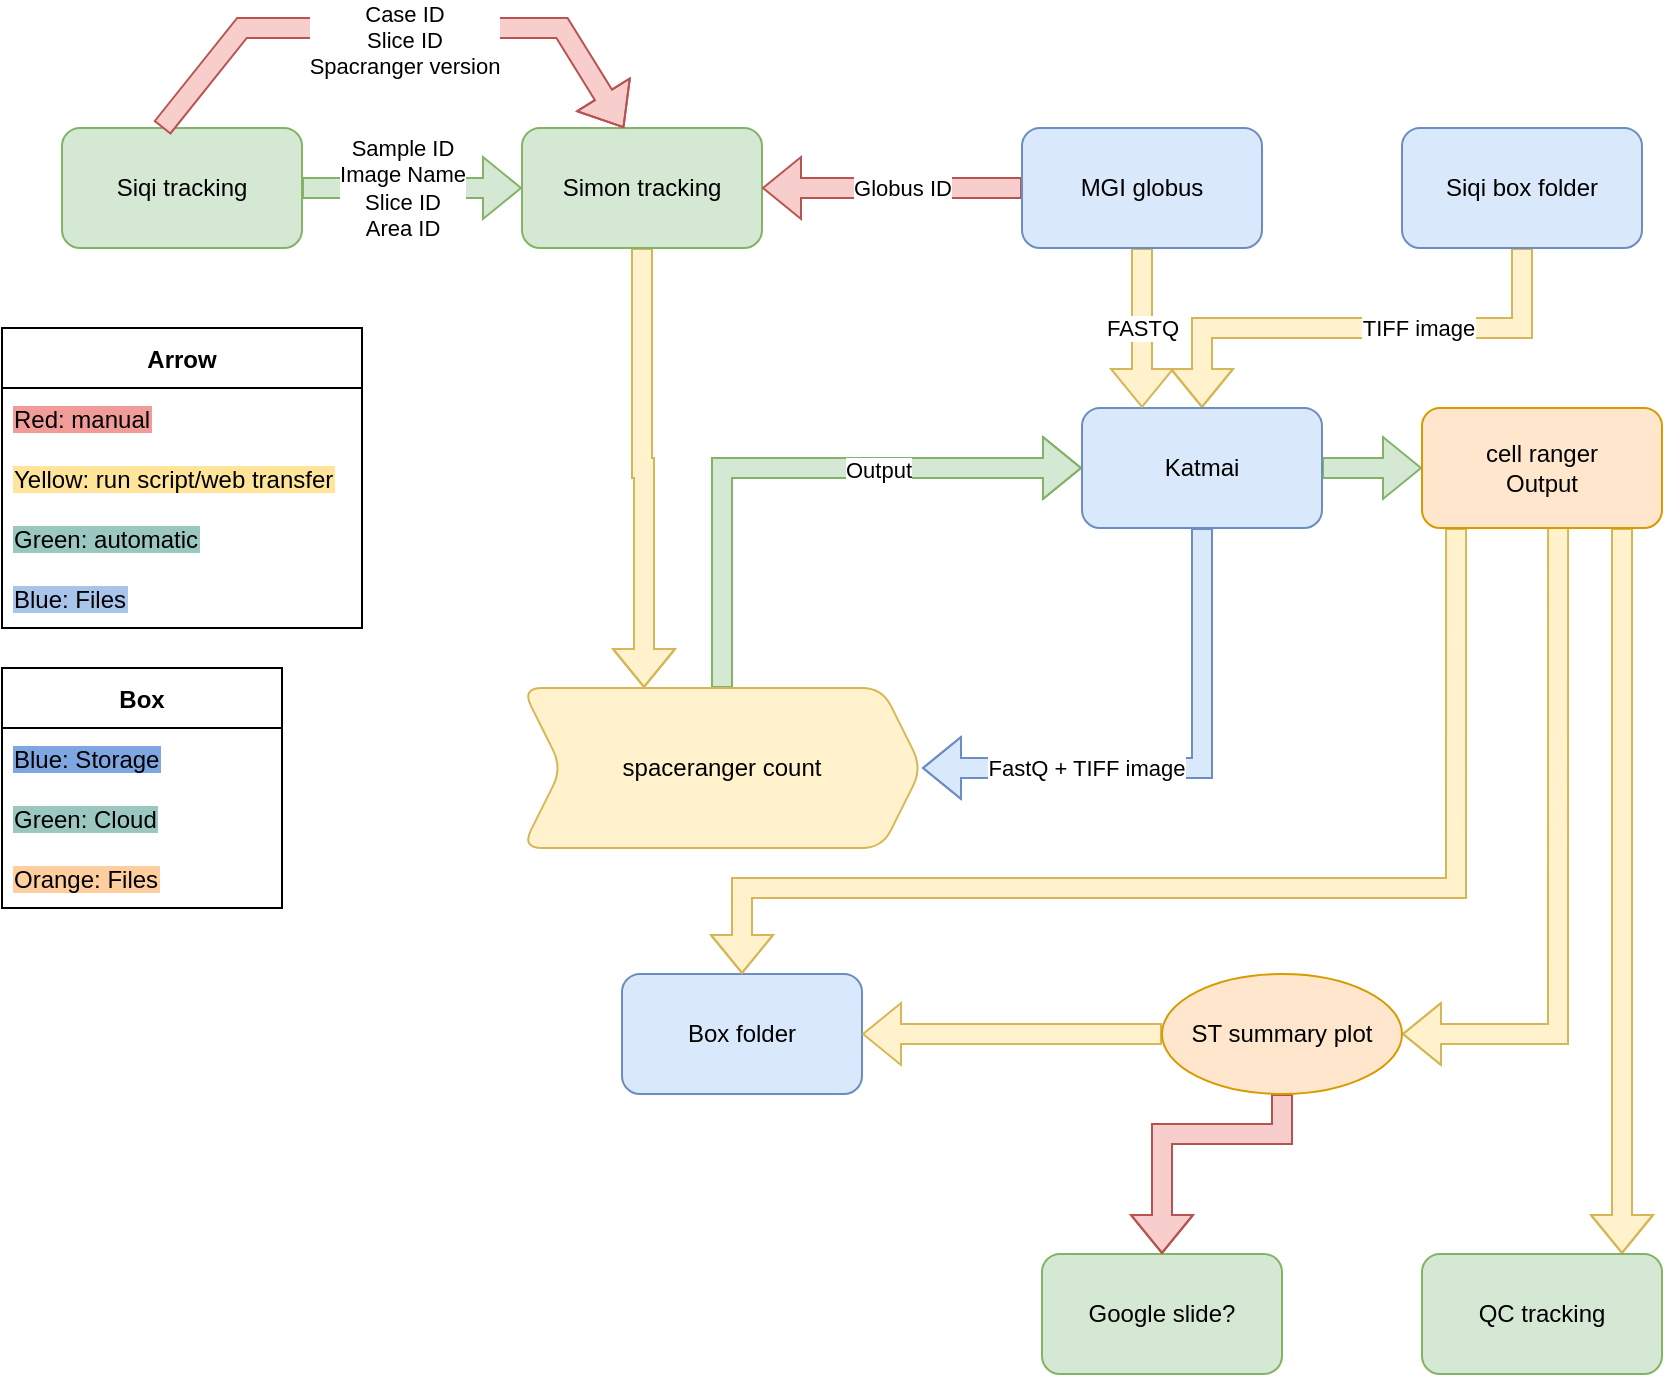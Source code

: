<mxfile version="20.2.8" type="github">
  <diagram id="chlIG1ylPpCfMNX09vV1" name="Page-1">
    <mxGraphModel dx="2028" dy="1056" grid="1" gridSize="10" guides="1" tooltips="1" connect="1" arrows="1" fold="1" page="1" pageScale="1" pageWidth="850" pageHeight="1100" math="0" shadow="0">
      <root>
        <mxCell id="0" />
        <mxCell id="1" parent="0" />
        <mxCell id="7oGNp_6ggQTnMtsgFMvF-4" value="" style="edgeStyle=orthogonalEdgeStyle;rounded=0;orthogonalLoop=1;jettySize=auto;html=1;strokeColor=#82b366;shape=flexArrow;fillColor=#d5e8d4;" parent="1" source="7oGNp_6ggQTnMtsgFMvF-2" target="7oGNp_6ggQTnMtsgFMvF-3" edge="1">
          <mxGeometry relative="1" as="geometry" />
        </mxCell>
        <mxCell id="7oGNp_6ggQTnMtsgFMvF-15" value="Sample ID&lt;br&gt;Image Name&lt;br&gt;Slice ID&lt;br&gt;Area ID" style="edgeLabel;html=1;align=center;verticalAlign=middle;resizable=0;points=[];" parent="7oGNp_6ggQTnMtsgFMvF-4" vertex="1" connectable="0">
          <mxGeometry x="-0.345" y="-4" relative="1" as="geometry">
            <mxPoint x="14" y="-4" as="offset" />
          </mxGeometry>
        </mxCell>
        <mxCell id="7oGNp_6ggQTnMtsgFMvF-2" value="Siqi tracking" style="rounded=1;whiteSpace=wrap;html=1;fillColor=#d5e8d4;strokeColor=#82b366;" parent="1" vertex="1">
          <mxGeometry x="-800" y="220" width="120" height="60" as="geometry" />
        </mxCell>
        <mxCell id="7oGNp_6ggQTnMtsgFMvF-6" value="" style="edgeStyle=orthogonalEdgeStyle;rounded=0;orthogonalLoop=1;jettySize=auto;html=1;strokeColor=#d6b656;entryX=0.305;entryY=0;entryDx=0;entryDy=0;entryPerimeter=0;shape=flexArrow;fillColor=#fff2cc;" parent="1" source="7oGNp_6ggQTnMtsgFMvF-3" target="7oGNp_6ggQTnMtsgFMvF-5" edge="1">
          <mxGeometry relative="1" as="geometry" />
        </mxCell>
        <mxCell id="7oGNp_6ggQTnMtsgFMvF-3" value="Simon tracking" style="whiteSpace=wrap;html=1;rounded=1;fillColor=#d5e8d4;strokeColor=#82b366;" parent="1" vertex="1">
          <mxGeometry x="-570" y="220" width="120" height="60" as="geometry" />
        </mxCell>
        <mxCell id="7oGNp_6ggQTnMtsgFMvF-21" style="edgeStyle=orthogonalEdgeStyle;shape=flexArrow;curved=1;rounded=0;orthogonalLoop=1;jettySize=auto;html=1;entryX=0;entryY=0.5;entryDx=0;entryDy=0;strokeColor=#82b366;fillColor=#d5e8d4;" parent="1" source="7oGNp_6ggQTnMtsgFMvF-5" target="7oGNp_6ggQTnMtsgFMvF-8" edge="1">
          <mxGeometry relative="1" as="geometry">
            <Array as="points">
              <mxPoint x="-470" y="390" />
            </Array>
          </mxGeometry>
        </mxCell>
        <mxCell id="7oGNp_6ggQTnMtsgFMvF-22" value="Output" style="edgeLabel;html=1;align=center;verticalAlign=middle;resizable=0;points=[];" parent="7oGNp_6ggQTnMtsgFMvF-21" vertex="1" connectable="0">
          <mxGeometry x="0.297" y="-1" relative="1" as="geometry">
            <mxPoint as="offset" />
          </mxGeometry>
        </mxCell>
        <mxCell id="7oGNp_6ggQTnMtsgFMvF-5" value="spaceranger count" style="shape=step;perimeter=stepPerimeter;whiteSpace=wrap;html=1;fixedSize=1;rounded=1;fillColor=#fff2cc;strokeColor=#d6b656;" parent="1" vertex="1">
          <mxGeometry x="-570" y="500" width="200" height="80" as="geometry" />
        </mxCell>
        <mxCell id="7oGNp_6ggQTnMtsgFMvF-9" value="TIFF image" style="edgeStyle=orthogonalEdgeStyle;rounded=0;orthogonalLoop=1;jettySize=auto;html=1;exitX=0.5;exitY=1;exitDx=0;exitDy=0;strokeColor=#d6b656;shape=flexArrow;fillColor=#fff2cc;" parent="1" source="7oGNp_6ggQTnMtsgFMvF-7" target="7oGNp_6ggQTnMtsgFMvF-8" edge="1">
          <mxGeometry x="-0.231" relative="1" as="geometry">
            <Array as="points">
              <mxPoint x="-70" y="320" />
              <mxPoint x="-230" y="320" />
            </Array>
            <mxPoint as="offset" />
          </mxGeometry>
        </mxCell>
        <mxCell id="7oGNp_6ggQTnMtsgFMvF-7" value="Siqi box folder" style="rounded=1;whiteSpace=wrap;html=1;fillColor=#dae8fc;strokeColor=#6c8ebf;" parent="1" vertex="1">
          <mxGeometry x="-130" y="220" width="120" height="60" as="geometry" />
        </mxCell>
        <mxCell id="7oGNp_6ggQTnMtsgFMvF-20" style="edgeStyle=orthogonalEdgeStyle;shape=flexArrow;curved=1;rounded=0;orthogonalLoop=1;jettySize=auto;html=1;exitX=0.5;exitY=1;exitDx=0;exitDy=0;entryX=1;entryY=0.5;entryDx=0;entryDy=0;strokeColor=#6c8ebf;fillColor=#dae8fc;" parent="1" source="7oGNp_6ggQTnMtsgFMvF-8" target="7oGNp_6ggQTnMtsgFMvF-5" edge="1">
          <mxGeometry relative="1" as="geometry" />
        </mxCell>
        <mxCell id="7oGNp_6ggQTnMtsgFMvF-45" value="FastQ + TIFF image" style="edgeLabel;html=1;align=center;verticalAlign=middle;resizable=0;points=[];" parent="7oGNp_6ggQTnMtsgFMvF-20" vertex="1" connectable="0">
          <mxGeometry x="0.369" y="4" relative="1" as="geometry">
            <mxPoint y="-4" as="offset" />
          </mxGeometry>
        </mxCell>
        <mxCell id="7oGNp_6ggQTnMtsgFMvF-29" value="" style="edgeStyle=orthogonalEdgeStyle;shape=flexArrow;curved=1;rounded=0;orthogonalLoop=1;jettySize=auto;html=1;strokeColor=#82b366;exitX=1;exitY=0.5;exitDx=0;exitDy=0;fillColor=#d5e8d4;" parent="1" source="7oGNp_6ggQTnMtsgFMvF-8" target="7oGNp_6ggQTnMtsgFMvF-28" edge="1">
          <mxGeometry relative="1" as="geometry" />
        </mxCell>
        <mxCell id="7oGNp_6ggQTnMtsgFMvF-8" value="Katmai" style="whiteSpace=wrap;html=1;rounded=1;fillColor=#dae8fc;strokeColor=#6c8ebf;" parent="1" vertex="1">
          <mxGeometry x="-290" y="360" width="120" height="60" as="geometry" />
        </mxCell>
        <mxCell id="7oGNp_6ggQTnMtsgFMvF-12" value="FASTQ" style="edgeStyle=orthogonalEdgeStyle;rounded=0;orthogonalLoop=1;jettySize=auto;html=1;entryX=0.25;entryY=0;entryDx=0;entryDy=0;strokeColor=#d6b656;shape=flexArrow;fillColor=#fff2cc;" parent="1" source="7oGNp_6ggQTnMtsgFMvF-10" target="7oGNp_6ggQTnMtsgFMvF-8" edge="1">
          <mxGeometry relative="1" as="geometry">
            <mxPoint x="-270" y="340" as="targetPoint" />
          </mxGeometry>
        </mxCell>
        <mxCell id="7oGNp_6ggQTnMtsgFMvF-17" style="edgeStyle=orthogonalEdgeStyle;curved=1;rounded=0;orthogonalLoop=1;jettySize=auto;html=1;strokeColor=#b85450;shape=flexArrow;fillColor=#f8cecc;" parent="1" source="7oGNp_6ggQTnMtsgFMvF-10" target="7oGNp_6ggQTnMtsgFMvF-3" edge="1">
          <mxGeometry relative="1" as="geometry" />
        </mxCell>
        <mxCell id="7oGNp_6ggQTnMtsgFMvF-18" value="Globus ID" style="edgeLabel;html=1;align=center;verticalAlign=middle;resizable=0;points=[];" parent="7oGNp_6ggQTnMtsgFMvF-17" vertex="1" connectable="0">
          <mxGeometry x="0.277" y="1" relative="1" as="geometry">
            <mxPoint x="23" y="-1" as="offset" />
          </mxGeometry>
        </mxCell>
        <mxCell id="7oGNp_6ggQTnMtsgFMvF-10" value="MGI globus" style="whiteSpace=wrap;html=1;rounded=1;fillColor=#dae8fc;strokeColor=#6c8ebf;" parent="1" vertex="1">
          <mxGeometry x="-320" y="220" width="120" height="60" as="geometry" />
        </mxCell>
        <mxCell id="7oGNp_6ggQTnMtsgFMvF-13" value="" style="curved=1;endArrow=classic;html=1;rounded=0;entryX=0.425;entryY=0;entryDx=0;entryDy=0;entryPerimeter=0;strokeColor=#b85450;shape=flexArrow;fillColor=#f8cecc;" parent="1" target="7oGNp_6ggQTnMtsgFMvF-3" edge="1">
          <mxGeometry width="50" height="50" relative="1" as="geometry">
            <mxPoint x="-750" y="220" as="sourcePoint" />
            <mxPoint x="-700" y="170" as="targetPoint" />
            <Array as="points">
              <mxPoint x="-710" y="170" />
              <mxPoint x="-550" y="170" />
            </Array>
          </mxGeometry>
        </mxCell>
        <mxCell id="7oGNp_6ggQTnMtsgFMvF-14" value="Case ID&lt;br&gt;Slice ID&lt;br&gt;Spacranger version" style="edgeLabel;html=1;align=center;verticalAlign=middle;resizable=0;points=[];" parent="7oGNp_6ggQTnMtsgFMvF-13" vertex="1" connectable="0">
          <mxGeometry x="-0.204" y="-3" relative="1" as="geometry">
            <mxPoint x="32" y="3" as="offset" />
          </mxGeometry>
        </mxCell>
        <mxCell id="7oGNp_6ggQTnMtsgFMvF-23" value="Box folder" style="whiteSpace=wrap;html=1;rounded=1;fillColor=#dae8fc;strokeColor=#6c8ebf;" parent="1" vertex="1">
          <mxGeometry x="-520" y="643" width="120" height="60" as="geometry" />
        </mxCell>
        <mxCell id="7oGNp_6ggQTnMtsgFMvF-34" value="" style="edgeStyle=orthogonalEdgeStyle;shape=flexArrow;curved=1;rounded=0;orthogonalLoop=1;jettySize=auto;html=1;strokeColor=#d6b656;exitX=0.567;exitY=0.983;exitDx=0;exitDy=0;exitPerimeter=0;fillColor=#fff2cc;" parent="1" source="7oGNp_6ggQTnMtsgFMvF-28" target="7oGNp_6ggQTnMtsgFMvF-33" edge="1">
          <mxGeometry relative="1" as="geometry">
            <Array as="points">
              <mxPoint x="-52" y="673" />
            </Array>
          </mxGeometry>
        </mxCell>
        <mxCell id="7oGNp_6ggQTnMtsgFMvF-38" value="" style="edgeStyle=orthogonalEdgeStyle;shape=flexArrow;curved=1;rounded=0;orthogonalLoop=1;jettySize=auto;html=1;strokeColor=#d6b656;fillColor=#fff2cc;" parent="1" source="7oGNp_6ggQTnMtsgFMvF-28" target="7oGNp_6ggQTnMtsgFMvF-37" edge="1">
          <mxGeometry relative="1" as="geometry">
            <Array as="points">
              <mxPoint x="-20" y="630" />
              <mxPoint x="-20" y="630" />
            </Array>
          </mxGeometry>
        </mxCell>
        <mxCell id="7oGNp_6ggQTnMtsgFMvF-43" style="edgeStyle=orthogonalEdgeStyle;shape=flexArrow;curved=1;rounded=0;orthogonalLoop=1;jettySize=auto;html=1;strokeColor=#d6b656;exitX=0.142;exitY=1;exitDx=0;exitDy=0;exitPerimeter=0;fillColor=#fff2cc;" parent="1" source="7oGNp_6ggQTnMtsgFMvF-28" target="7oGNp_6ggQTnMtsgFMvF-23" edge="1">
          <mxGeometry relative="1" as="geometry">
            <Array as="points">
              <mxPoint x="-103" y="600" />
              <mxPoint x="-460" y="600" />
            </Array>
          </mxGeometry>
        </mxCell>
        <mxCell id="7oGNp_6ggQTnMtsgFMvF-28" value="cell ranger &lt;br&gt;Output" style="whiteSpace=wrap;html=1;rounded=1;fillColor=#ffe6cc;strokeColor=#d79b00;" parent="1" vertex="1">
          <mxGeometry x="-120" y="360" width="120" height="60" as="geometry" />
        </mxCell>
        <mxCell id="7oGNp_6ggQTnMtsgFMvF-31" value="Google slide?" style="whiteSpace=wrap;html=1;rounded=1;fillColor=#d5e8d4;strokeColor=#82b366;" parent="1" vertex="1">
          <mxGeometry x="-310" y="783" width="120" height="60" as="geometry" />
        </mxCell>
        <mxCell id="7oGNp_6ggQTnMtsgFMvF-39" value="" style="edgeStyle=orthogonalEdgeStyle;shape=flexArrow;curved=1;rounded=0;orthogonalLoop=1;jettySize=auto;html=1;strokeColor=#b85450;exitX=0.5;exitY=1;exitDx=0;exitDy=0;fillColor=#f8cecc;" parent="1" source="7oGNp_6ggQTnMtsgFMvF-33" target="7oGNp_6ggQTnMtsgFMvF-31" edge="1">
          <mxGeometry relative="1" as="geometry">
            <Array as="points">
              <mxPoint x="-190" y="723" />
              <mxPoint x="-250" y="723" />
            </Array>
          </mxGeometry>
        </mxCell>
        <mxCell id="7oGNp_6ggQTnMtsgFMvF-40" style="edgeStyle=orthogonalEdgeStyle;shape=flexArrow;curved=1;rounded=0;orthogonalLoop=1;jettySize=auto;html=1;exitX=0;exitY=0.5;exitDx=0;exitDy=0;strokeColor=#d6b656;fillColor=#fff2cc;" parent="1" source="7oGNp_6ggQTnMtsgFMvF-33" target="7oGNp_6ggQTnMtsgFMvF-23" edge="1">
          <mxGeometry relative="1" as="geometry" />
        </mxCell>
        <mxCell id="7oGNp_6ggQTnMtsgFMvF-33" value="ST summary plot" style="ellipse;whiteSpace=wrap;html=1;rounded=1;fillColor=#ffe6cc;strokeColor=#d79b00;" parent="1" vertex="1">
          <mxGeometry x="-250" y="643" width="120" height="60" as="geometry" />
        </mxCell>
        <mxCell id="7oGNp_6ggQTnMtsgFMvF-37" value="QC tracking" style="whiteSpace=wrap;html=1;rounded=1;fillColor=#d5e8d4;strokeColor=#82b366;" parent="1" vertex="1">
          <mxGeometry x="-120" y="783" width="120" height="60" as="geometry" />
        </mxCell>
        <mxCell id="IscRY_30ccPBowu1oREI-10" value="Arrow" style="swimlane;fontStyle=1;childLayout=stackLayout;horizontal=1;startSize=30;horizontalStack=0;resizeParent=1;resizeParentMax=0;resizeLast=0;collapsible=1;marginBottom=0;" vertex="1" parent="1">
          <mxGeometry x="-830" y="320" width="180" height="150" as="geometry" />
        </mxCell>
        <mxCell id="IscRY_30ccPBowu1oREI-11" value="Red: manual" style="text;strokeColor=none;fillColor=none;align=left;verticalAlign=middle;spacingLeft=4;spacingRight=4;overflow=hidden;points=[[0,0.5],[1,0.5]];portConstraint=eastwest;rotatable=0;labelBackgroundColor=#F19C99;" vertex="1" parent="IscRY_30ccPBowu1oREI-10">
          <mxGeometry y="30" width="180" height="30" as="geometry" />
        </mxCell>
        <mxCell id="IscRY_30ccPBowu1oREI-12" value="Yellow: run script/web transfer" style="text;strokeColor=none;fillColor=none;align=left;verticalAlign=middle;spacingLeft=4;spacingRight=4;overflow=hidden;points=[[0,0.5],[1,0.5]];portConstraint=eastwest;rotatable=0;labelBackgroundColor=#FFE599;" vertex="1" parent="IscRY_30ccPBowu1oREI-10">
          <mxGeometry y="60" width="180" height="30" as="geometry" />
        </mxCell>
        <mxCell id="IscRY_30ccPBowu1oREI-13" value="Green: automatic" style="text;strokeColor=none;fillColor=none;align=left;verticalAlign=middle;spacingLeft=4;spacingRight=4;overflow=hidden;points=[[0,0.5],[1,0.5]];portConstraint=eastwest;rotatable=0;labelBackgroundColor=#9AC7BF;" vertex="1" parent="IscRY_30ccPBowu1oREI-10">
          <mxGeometry y="90" width="180" height="30" as="geometry" />
        </mxCell>
        <mxCell id="IscRY_30ccPBowu1oREI-18" value="Blue: Files" style="text;strokeColor=none;fillColor=none;align=left;verticalAlign=middle;spacingLeft=4;spacingRight=4;overflow=hidden;points=[[0,0.5],[1,0.5]];portConstraint=eastwest;rotatable=0;labelBackgroundColor=#A9C4EB;" vertex="1" parent="IscRY_30ccPBowu1oREI-10">
          <mxGeometry y="120" width="180" height="30" as="geometry" />
        </mxCell>
        <mxCell id="IscRY_30ccPBowu1oREI-14" value="Box" style="swimlane;fontStyle=1;childLayout=stackLayout;horizontal=1;startSize=30;horizontalStack=0;resizeParent=1;resizeParentMax=0;resizeLast=0;collapsible=1;marginBottom=0;" vertex="1" parent="1">
          <mxGeometry x="-830" y="490" width="140" height="120" as="geometry" />
        </mxCell>
        <mxCell id="IscRY_30ccPBowu1oREI-15" value="Blue: Storage" style="text;strokeColor=none;fillColor=none;align=left;verticalAlign=middle;spacingLeft=4;spacingRight=4;overflow=hidden;points=[[0,0.5],[1,0.5]];portConstraint=eastwest;rotatable=0;labelBackgroundColor=#7EA6E0;" vertex="1" parent="IscRY_30ccPBowu1oREI-14">
          <mxGeometry y="30" width="140" height="30" as="geometry" />
        </mxCell>
        <mxCell id="IscRY_30ccPBowu1oREI-16" value="Green: Cloud" style="text;strokeColor=none;fillColor=none;align=left;verticalAlign=middle;spacingLeft=4;spacingRight=4;overflow=hidden;points=[[0,0.5],[1,0.5]];portConstraint=eastwest;rotatable=0;labelBackgroundColor=#9AC7BF;" vertex="1" parent="IscRY_30ccPBowu1oREI-14">
          <mxGeometry y="60" width="140" height="30" as="geometry" />
        </mxCell>
        <mxCell id="IscRY_30ccPBowu1oREI-17" value="Orange: Files" style="text;strokeColor=none;fillColor=none;align=left;verticalAlign=middle;spacingLeft=4;spacingRight=4;overflow=hidden;points=[[0,0.5],[1,0.5]];portConstraint=eastwest;rotatable=0;labelBackgroundColor=#FFCE9F;" vertex="1" parent="IscRY_30ccPBowu1oREI-14">
          <mxGeometry y="90" width="140" height="30" as="geometry" />
        </mxCell>
      </root>
    </mxGraphModel>
  </diagram>
</mxfile>
